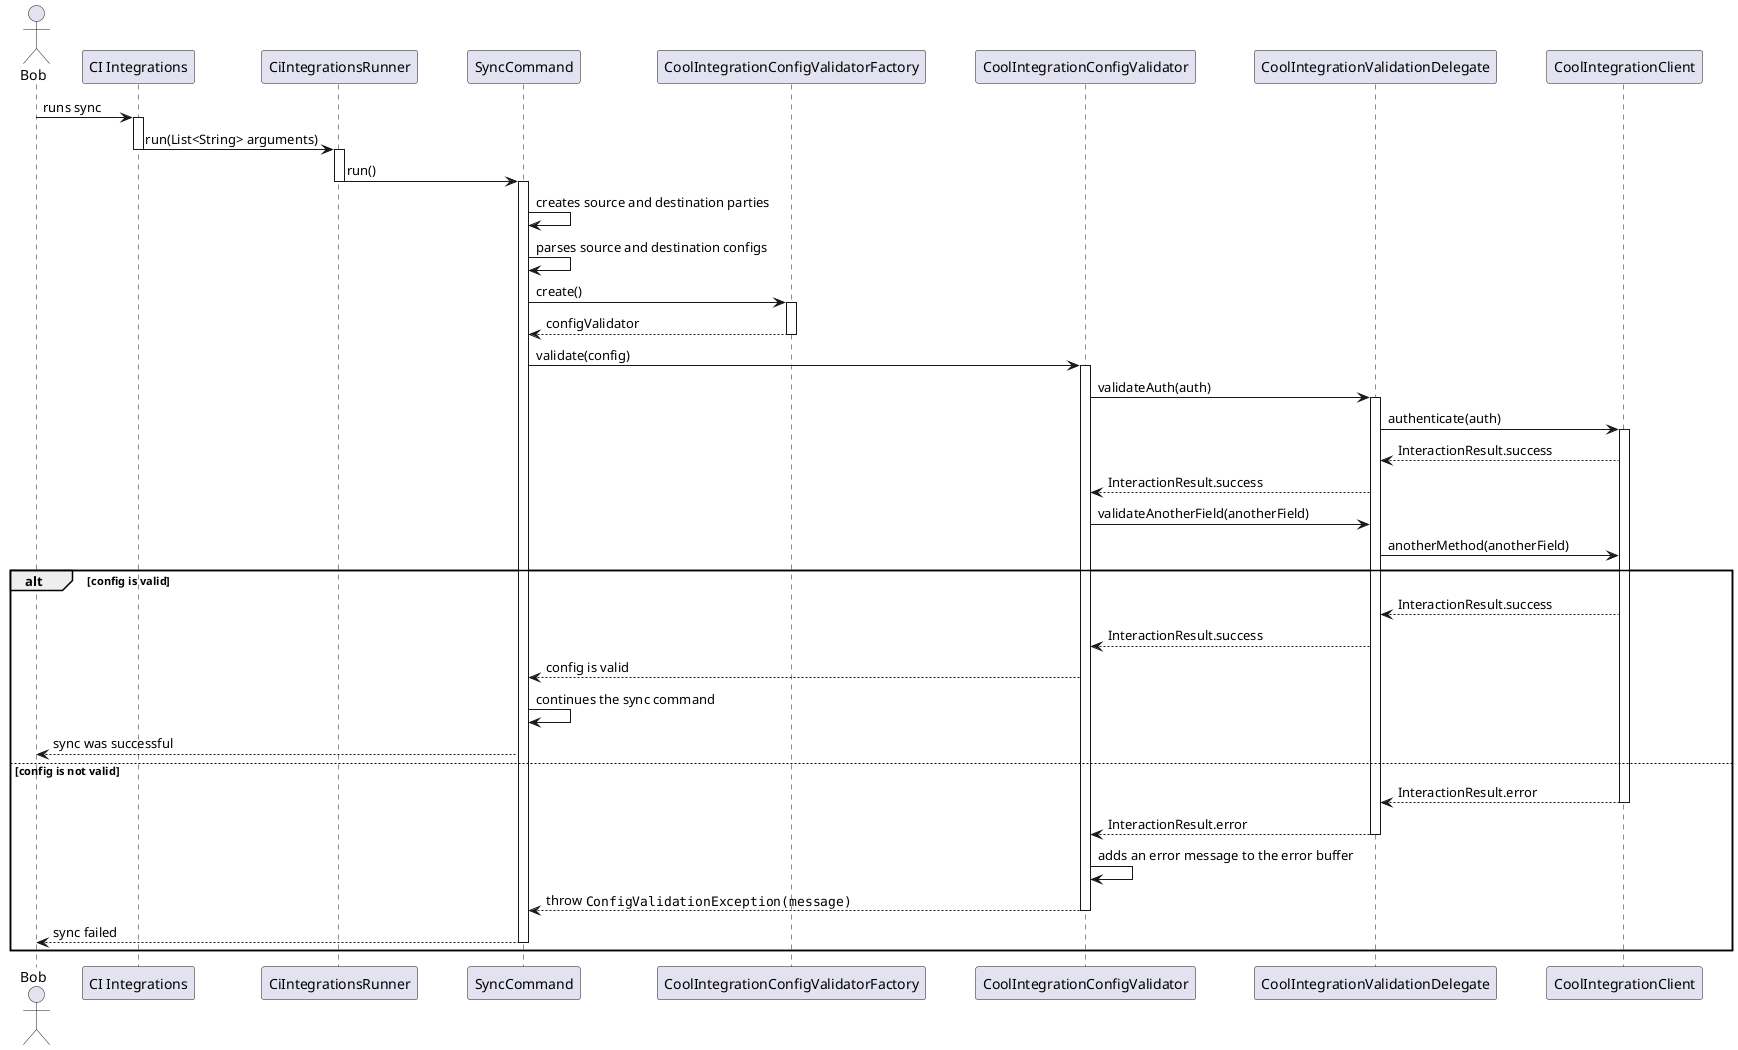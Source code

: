 @startuml ci_integrations_config_validator_sequence_diagram

skinparam ParticipantPadding 20
skinparam BoxPadding 10

actor Bob

participant "CI Integrations"
participant CiIntegrationsRunner
participant SyncCommand
participant CoolIntegrationConfigValidatorFactory
participant CoolIntegrationConfigValidator
participant CoolIntegrationValidationDelegate
participant CoolIntegrationClient

Bob -> "CI Integrations" : runs sync
activate "CI Integrations"

"CI Integrations" -> CiIntegrationsRunner: run(List<String> arguments)
deactivate "CI Integrations"
activate CiIntegrationsRunner

CiIntegrationsRunner -> SyncCommand: run()
deactivate CiIntegrationsRunner
activate SyncCommand

SyncCommand -> SyncCommand : creates source and destination parties
SyncCommand -> SyncCommand : parses source and destination configs

SyncCommand -> CoolIntegrationConfigValidatorFactory : create()
activate CoolIntegrationConfigValidatorFactory

CoolIntegrationConfigValidatorFactory --> SyncCommand : configValidator
deactivate CoolIntegrationConfigValidatorFactory

SyncCommand -> CoolIntegrationConfigValidator : validate(config)
activate CoolIntegrationConfigValidator

CoolIntegrationConfigValidator -> CoolIntegrationValidationDelegate : validateAuth(auth)
activate CoolIntegrationValidationDelegate

CoolIntegrationValidationDelegate -> CoolIntegrationClient : authenticate(auth)
activate  CoolIntegrationClient

CoolIntegrationClient --> CoolIntegrationValidationDelegate : InteractionResult.success
CoolIntegrationValidationDelegate --> CoolIntegrationConfigValidator : InteractionResult.success

CoolIntegrationConfigValidator -> CoolIntegrationValidationDelegate : validateAnotherField(anotherField)
CoolIntegrationValidationDelegate -> CoolIntegrationClient : anotherMethod(anotherField)

alt config is valid

    CoolIntegrationClient --> CoolIntegrationValidationDelegate : InteractionResult.success
    CoolIntegrationValidationDelegate --> CoolIntegrationConfigValidator : InteractionResult.success

    CoolIntegrationConfigValidator --> SyncCommand : config is valid
    SyncCommand -> SyncCommand : continues the sync command
    SyncCommand --> Bob : sync was successful

else config is not valid

    CoolIntegrationClient --> CoolIntegrationValidationDelegate : InteractionResult.error
    deactivate CoolIntegrationClient

    CoolIntegrationValidationDelegate --> CoolIntegrationConfigValidator : InteractionResult.error
    deactivate CoolIntegrationValidationDelegate

    CoolIntegrationConfigValidator -> CoolIntegrationConfigValidator : adds an error message to the error buffer

    CoolIntegrationConfigValidator --> SyncCommand : throw ""ConfigValidationException(message)""
    deactivate CoolIntegrationConfigValidator

    SyncCommand --> Bob : sync failed
    deactivate SyncCommand

end

@enduml
